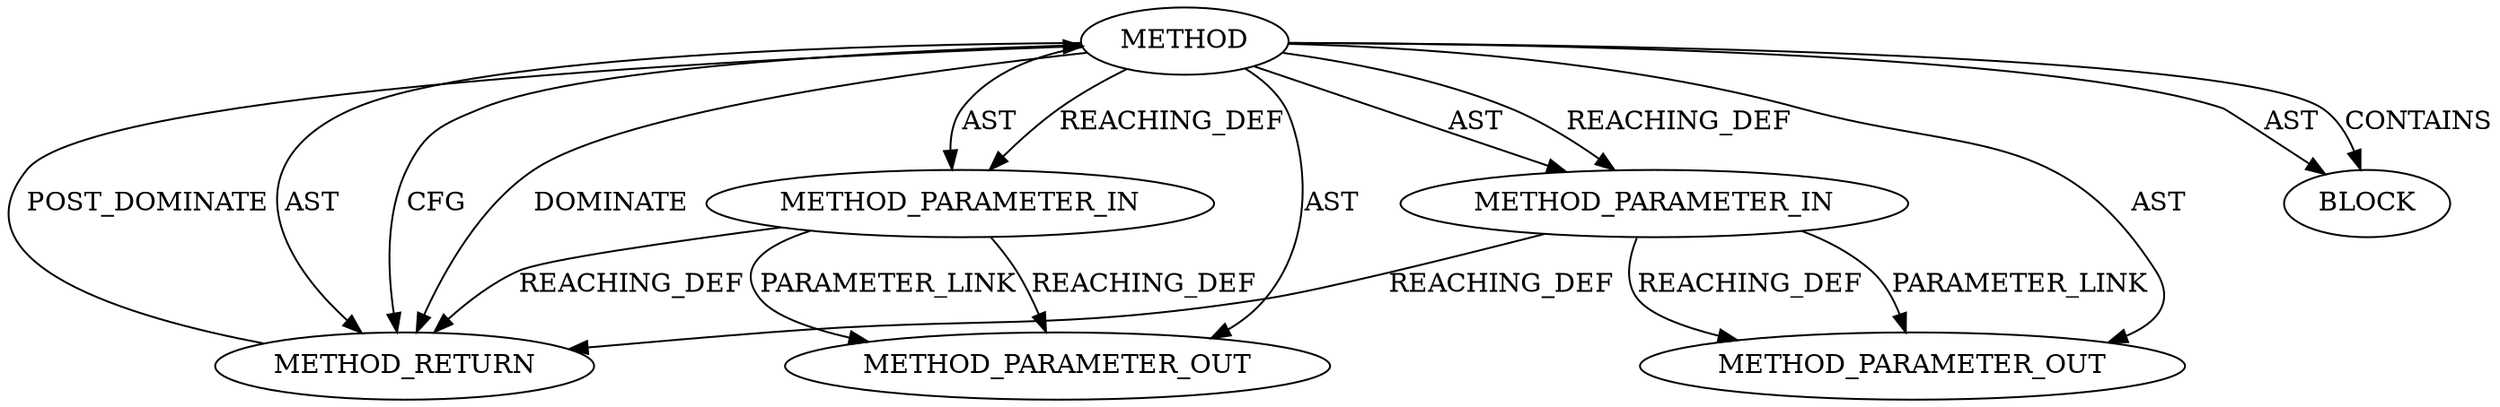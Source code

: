 digraph {
  312 [label=METHOD COLUMN_NUMBER=6 LINE_NUMBER=173 COLUMN_NUMBER_END=65 IS_EXTERNAL=false SIGNATURE="void tls_sw_write_space (sock*,tls_context*)" NAME="tls_sw_write_space" AST_PARENT_TYPE="TYPE_DECL" AST_PARENT_FULL_NAME="tls.h:<global>" ORDER=39 CODE="void tls_sw_write_space(struct sock *sk, struct tls_context *ctx);" FULL_NAME="tls_sw_write_space" LINE_NUMBER_END=173 FILENAME="tls.h"]
  316 [label=METHOD_RETURN ORDER=4 CODE="RET" COLUMN_NUMBER=6 LINE_NUMBER=173 TYPE_FULL_NAME="void" EVALUATION_STRATEGY="BY_VALUE"]
  313 [label=METHOD_PARAMETER_IN ORDER=1 CODE="struct sock *sk" IS_VARIADIC=false COLUMN_NUMBER=25 LINE_NUMBER=173 TYPE_FULL_NAME="sock*" EVALUATION_STRATEGY="BY_VALUE" INDEX=1 NAME="sk"]
  21203 [label=METHOD_PARAMETER_OUT ORDER=2 CODE="struct tls_context *ctx" IS_VARIADIC=false COLUMN_NUMBER=42 LINE_NUMBER=173 TYPE_FULL_NAME="tls_context*" EVALUATION_STRATEGY="BY_VALUE" INDEX=2 NAME="ctx"]
  315 [label=BLOCK ORDER=3 ARGUMENT_INDEX=-1 CODE="<empty>" TYPE_FULL_NAME="<empty>"]
  21202 [label=METHOD_PARAMETER_OUT ORDER=1 CODE="struct sock *sk" IS_VARIADIC=false COLUMN_NUMBER=25 LINE_NUMBER=173 TYPE_FULL_NAME="sock*" EVALUATION_STRATEGY="BY_VALUE" INDEX=1 NAME="sk"]
  314 [label=METHOD_PARAMETER_IN ORDER=2 CODE="struct tls_context *ctx" IS_VARIADIC=false COLUMN_NUMBER=42 LINE_NUMBER=173 TYPE_FULL_NAME="tls_context*" EVALUATION_STRATEGY="BY_VALUE" INDEX=2 NAME="ctx"]
  312 -> 313 [label=AST ]
  312 -> 21202 [label=AST ]
  312 -> 315 [label=AST ]
  312 -> 313 [label=REACHING_DEF VARIABLE=""]
  314 -> 21203 [label=PARAMETER_LINK ]
  314 -> 21203 [label=REACHING_DEF VARIABLE="ctx"]
  312 -> 314 [label=AST ]
  312 -> 21203 [label=AST ]
  312 -> 316 [label=AST ]
  312 -> 316 [label=CFG ]
  316 -> 312 [label=POST_DOMINATE ]
  312 -> 316 [label=DOMINATE ]
  313 -> 21202 [label=PARAMETER_LINK ]
  313 -> 316 [label=REACHING_DEF VARIABLE="sk"]
  313 -> 21202 [label=REACHING_DEF VARIABLE="sk"]
  312 -> 315 [label=CONTAINS ]
  312 -> 314 [label=REACHING_DEF VARIABLE=""]
  314 -> 316 [label=REACHING_DEF VARIABLE="ctx"]
}
